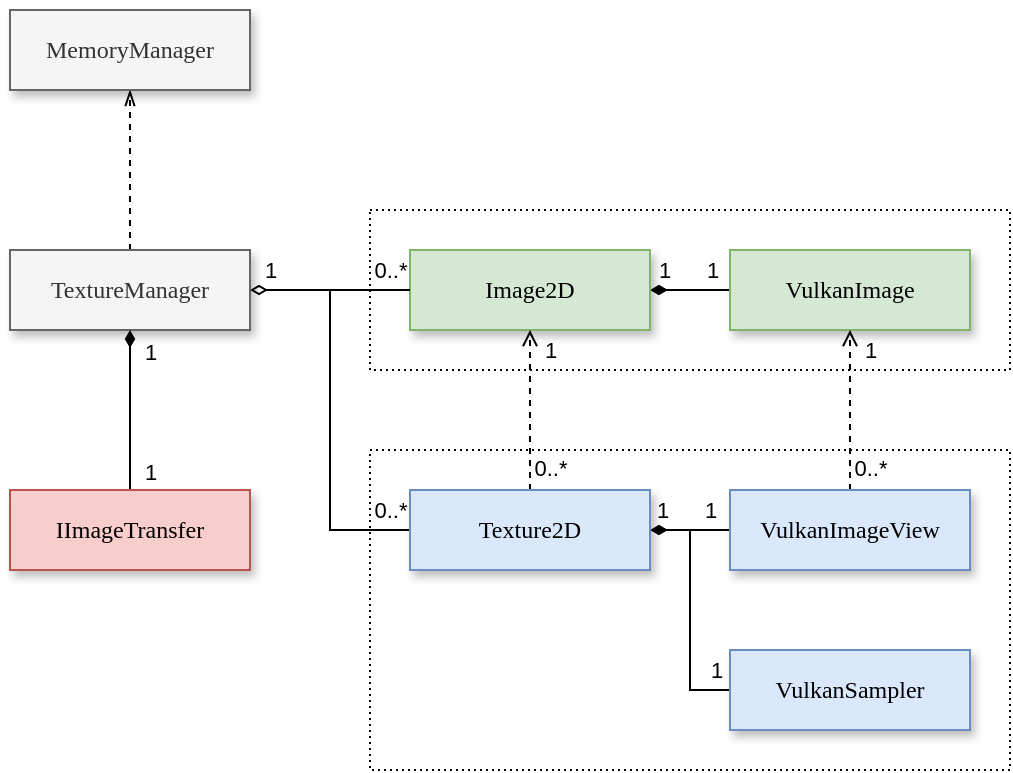 <mxfile>
    <diagram id="pIsPSVw4wNhW4OB5O9Dt" name="Page-1">
        <mxGraphModel dx="1107" dy="685" grid="1" gridSize="10" guides="1" tooltips="1" connect="1" arrows="1" fold="1" page="1" pageScale="1" pageWidth="850" pageHeight="1100" math="0" shadow="0">
            <root>
                <mxCell id="0"/>
                <mxCell id="1" parent="0"/>
                <mxCell id="179" value="" style="rounded=0;whiteSpace=wrap;html=1;dashed=1;dashPattern=1 2;shadow=0;sketch=0;glass=0;fillColor=none;" parent="1" vertex="1">
                    <mxGeometry x="180" y="220" width="320" height="160" as="geometry"/>
                </mxCell>
                <mxCell id="185" value="" style="edgeStyle=orthogonalEdgeStyle;rounded=0;orthogonalLoop=1;jettySize=auto;html=1;endArrow=none;endFill=0;startArrow=diamondThin;startFill=1;" parent="1" source="167" target="171" edge="1">
                    <mxGeometry relative="1" as="geometry"/>
                </mxCell>
                <mxCell id="186" value="1" style="edgeLabel;html=1;align=center;verticalAlign=middle;resizable=0;points=[];labelBackgroundColor=none;" parent="185" vertex="1" connectable="0">
                    <mxGeometry x="-0.717" relative="1" as="geometry">
                        <mxPoint y="-10" as="offset"/>
                    </mxGeometry>
                </mxCell>
                <mxCell id="187" value="1" style="edgeLabel;html=1;align=center;verticalAlign=middle;resizable=0;points=[];labelBackgroundColor=none;" parent="185" vertex="1" connectable="0">
                    <mxGeometry x="-0.667" y="1" relative="1" as="geometry">
                        <mxPoint x="23" y="-9" as="offset"/>
                    </mxGeometry>
                </mxCell>
                <mxCell id="147" value="" style="rounded=0;whiteSpace=wrap;html=1;dashed=1;dashPattern=1 2;shadow=0;sketch=0;glass=0;fillColor=none;" parent="1" vertex="1">
                    <mxGeometry x="180" y="100" width="320" height="80" as="geometry"/>
                </mxCell>
                <mxCell id="178" style="edgeStyle=orthogonalEdgeStyle;rounded=0;orthogonalLoop=1;jettySize=auto;html=1;entryX=0;entryY=0.5;entryDx=0;entryDy=0;endArrow=none;endFill=0;" parent="1" target="167" edge="1">
                    <mxGeometry relative="1" as="geometry">
                        <mxPoint x="160" y="140" as="sourcePoint"/>
                        <Array as="points">
                            <mxPoint x="160" y="160"/>
                            <mxPoint x="160" y="260"/>
                        </Array>
                    </mxGeometry>
                </mxCell>
                <mxCell id="191" value="0..*" style="edgeLabel;html=1;align=center;verticalAlign=middle;resizable=0;points=[];labelBackgroundColor=none;" parent="178" vertex="1" connectable="0">
                    <mxGeometry x="0.613" relative="1" as="geometry">
                        <mxPoint x="21" y="-10" as="offset"/>
                    </mxGeometry>
                </mxCell>
                <mxCell id="195" style="edgeStyle=none;html=1;exitX=0.5;exitY=0;exitDx=0;exitDy=0;entryX=0.5;entryY=1;entryDx=0;entryDy=0;dashed=1;endArrow=openThin;endFill=0;" edge="1" parent="1" source="165" target="194">
                    <mxGeometry relative="1" as="geometry"/>
                </mxCell>
                <mxCell id="165" value="TextureManager" style="rounded=0;whiteSpace=wrap;html=1;shadow=1;fontFamily=Lucida Console;fillColor=#f5f5f5;strokeColor=#666666;fontColor=#333333;" parent="1" vertex="1">
                    <mxGeometry y="120" width="120" height="40" as="geometry"/>
                </mxCell>
                <mxCell id="176" style="edgeStyle=orthogonalEdgeStyle;rounded=0;orthogonalLoop=1;jettySize=auto;html=1;exitX=1;exitY=0.5;exitDx=0;exitDy=0;entryX=0;entryY=0.5;entryDx=0;entryDy=0;endArrow=none;endFill=0;startArrow=diamondThin;startFill=1;" parent="1" source="166" target="168" edge="1">
                    <mxGeometry relative="1" as="geometry"/>
                </mxCell>
                <mxCell id="183" value="1" style="edgeLabel;html=1;align=center;verticalAlign=middle;resizable=0;points=[];labelBackgroundColor=none;" parent="176" vertex="1" connectable="0">
                    <mxGeometry x="-0.667" relative="1" as="geometry">
                        <mxPoint y="-10" as="offset"/>
                    </mxGeometry>
                </mxCell>
                <mxCell id="184" value="1" style="edgeLabel;html=1;align=center;verticalAlign=middle;resizable=0;points=[];labelBackgroundColor=none;" parent="176" vertex="1" connectable="0">
                    <mxGeometry x="-0.333" y="1" relative="1" as="geometry">
                        <mxPoint x="17" y="-9" as="offset"/>
                    </mxGeometry>
                </mxCell>
                <mxCell id="166" value="Image2D" style="rounded=0;whiteSpace=wrap;html=1;shadow=1;fontFamily=Lucida Console;fillColor=#d5e8d4;strokeColor=#82b366;" parent="1" vertex="1">
                    <mxGeometry x="200" y="120" width="120" height="40" as="geometry"/>
                </mxCell>
                <mxCell id="170" style="edgeStyle=orthogonalEdgeStyle;rounded=0;orthogonalLoop=1;jettySize=auto;html=1;exitX=0.5;exitY=0;exitDx=0;exitDy=0;entryX=0.5;entryY=1;entryDx=0;entryDy=0;dashed=1;endArrow=open;endFill=0;" parent="1" source="167" target="166" edge="1">
                    <mxGeometry relative="1" as="geometry"/>
                </mxCell>
                <mxCell id="189" value="1" style="edgeLabel;html=1;align=center;verticalAlign=middle;resizable=0;points=[];labelBackgroundColor=none;" parent="170" vertex="1" connectable="0">
                    <mxGeometry x="0.2" y="-1" relative="1" as="geometry">
                        <mxPoint x="9" y="-22" as="offset"/>
                    </mxGeometry>
                </mxCell>
                <mxCell id="190" value="0..*" style="edgeLabel;html=1;align=center;verticalAlign=middle;resizable=0;points=[];labelBackgroundColor=none;" parent="170" vertex="1" connectable="0">
                    <mxGeometry x="-0.73" y="1" relative="1" as="geometry">
                        <mxPoint x="11" as="offset"/>
                    </mxGeometry>
                </mxCell>
                <mxCell id="175" style="edgeStyle=orthogonalEdgeStyle;rounded=0;orthogonalLoop=1;jettySize=auto;html=1;entryX=0;entryY=0.5;entryDx=0;entryDy=0;endArrow=none;endFill=0;" parent="1" target="172" edge="1">
                    <mxGeometry relative="1" as="geometry">
                        <mxPoint x="340" y="260" as="sourcePoint"/>
                        <Array as="points">
                            <mxPoint x="340" y="340"/>
                        </Array>
                    </mxGeometry>
                </mxCell>
                <mxCell id="188" value="1" style="edgeLabel;html=1;align=center;verticalAlign=middle;resizable=0;points=[];labelBackgroundColor=none;" parent="175" vertex="1" connectable="0">
                    <mxGeometry x="0.683" y="-1" relative="1" as="geometry">
                        <mxPoint x="9" y="-11" as="offset"/>
                    </mxGeometry>
                </mxCell>
                <mxCell id="167" value="Texture2D" style="rounded=0;whiteSpace=wrap;html=1;shadow=1;fontFamily=Lucida Console;fillColor=#dae8fc;strokeColor=#6c8ebf;" parent="1" vertex="1">
                    <mxGeometry x="200" y="240" width="120" height="40" as="geometry"/>
                </mxCell>
                <mxCell id="168" value="VulkanImage" style="rounded=0;whiteSpace=wrap;html=1;shadow=1;fontFamily=Lucida Console;fillColor=#d5e8d4;strokeColor=#82b366;" parent="1" vertex="1">
                    <mxGeometry x="360" y="120" width="120" height="40" as="geometry"/>
                </mxCell>
                <mxCell id="173" style="edgeStyle=orthogonalEdgeStyle;rounded=0;orthogonalLoop=1;jettySize=auto;html=1;exitX=0.5;exitY=0;exitDx=0;exitDy=0;entryX=0.5;entryY=1;entryDx=0;entryDy=0;dashed=1;endArrow=open;endFill=0;" parent="1" source="171" target="168" edge="1">
                    <mxGeometry relative="1" as="geometry"/>
                </mxCell>
                <mxCell id="192" value="0..*" style="edgeLabel;html=1;align=center;verticalAlign=middle;resizable=0;points=[];labelBackgroundColor=none;" parent="173" vertex="1" connectable="0">
                    <mxGeometry x="-0.711" relative="1" as="geometry">
                        <mxPoint x="10" as="offset"/>
                    </mxGeometry>
                </mxCell>
                <mxCell id="193" value="1" style="edgeLabel;html=1;align=center;verticalAlign=middle;resizable=0;points=[];labelBackgroundColor=none;" parent="173" vertex="1" connectable="0">
                    <mxGeometry x="0.361" y="1" relative="1" as="geometry">
                        <mxPoint x="11" y="-16" as="offset"/>
                    </mxGeometry>
                </mxCell>
                <mxCell id="171" value="VulkanImageView" style="rounded=0;whiteSpace=wrap;html=1;shadow=1;fontFamily=Lucida Console;fillColor=#dae8fc;strokeColor=#6c8ebf;" parent="1" vertex="1">
                    <mxGeometry x="360" y="240" width="120" height="40" as="geometry"/>
                </mxCell>
                <mxCell id="172" value="VulkanSampler" style="rounded=0;whiteSpace=wrap;html=1;shadow=1;fontFamily=Lucida Console;fillColor=#dae8fc;strokeColor=#6c8ebf;" parent="1" vertex="1">
                    <mxGeometry x="360" y="320" width="120" height="40" as="geometry"/>
                </mxCell>
                <mxCell id="177" style="edgeStyle=orthogonalEdgeStyle;rounded=0;orthogonalLoop=1;jettySize=auto;html=1;exitX=1;exitY=0.5;exitDx=0;exitDy=0;entryX=0;entryY=0.5;entryDx=0;entryDy=0;endArrow=none;endFill=0;startArrow=diamondThin;startFill=0;" parent="1" source="165" target="166" edge="1">
                    <mxGeometry relative="1" as="geometry"/>
                </mxCell>
                <mxCell id="180" value="0..*" style="edgeLabel;html=1;align=center;verticalAlign=middle;resizable=0;points=[];labelBackgroundColor=none;" parent="177" vertex="1" connectable="0">
                    <mxGeometry x="0.404" y="1" relative="1" as="geometry">
                        <mxPoint x="14" y="-9" as="offset"/>
                    </mxGeometry>
                </mxCell>
                <mxCell id="182" value="1" style="edgeLabel;html=1;align=center;verticalAlign=middle;resizable=0;points=[];labelBackgroundColor=none;" parent="177" vertex="1" connectable="0">
                    <mxGeometry x="-0.874" y="1" relative="1" as="geometry">
                        <mxPoint x="5" y="-9" as="offset"/>
                    </mxGeometry>
                </mxCell>
                <mxCell id="194" value="MemoryManager" style="rounded=0;whiteSpace=wrap;html=1;shadow=1;fontFamily=Lucida Console;fillColor=#f5f5f5;strokeColor=#666666;fontColor=#333333;" vertex="1" parent="1">
                    <mxGeometry width="120" height="40" as="geometry"/>
                </mxCell>
                <mxCell id="196" value="" style="edgeStyle=orthogonalEdgeStyle;rounded=0;orthogonalLoop=1;jettySize=auto;html=1;endArrow=none;endFill=0;startArrow=diamondThin;startFill=1;exitX=0.5;exitY=1;exitDx=0;exitDy=0;entryX=0.5;entryY=0;entryDx=0;entryDy=0;" edge="1" parent="1" source="165" target="199">
                    <mxGeometry relative="1" as="geometry">
                        <mxPoint x="60" y="430" as="sourcePoint"/>
                        <mxPoint x="350" y="430" as="targetPoint"/>
                    </mxGeometry>
                </mxCell>
                <mxCell id="197" value="1" style="edgeLabel;html=1;align=center;verticalAlign=middle;resizable=0;points=[];labelBackgroundColor=none;" vertex="1" connectable="0" parent="196">
                    <mxGeometry x="-0.717" relative="1" as="geometry">
                        <mxPoint x="10" y="-1" as="offset"/>
                    </mxGeometry>
                </mxCell>
                <mxCell id="198" value="1" style="edgeLabel;html=1;align=center;verticalAlign=middle;resizable=0;points=[];labelBackgroundColor=none;" vertex="1" connectable="0" parent="196">
                    <mxGeometry x="-0.667" y="1" relative="1" as="geometry">
                        <mxPoint x="9" y="57" as="offset"/>
                    </mxGeometry>
                </mxCell>
                <mxCell id="199" value="IImageTransfer" style="rounded=0;whiteSpace=wrap;html=1;shadow=1;fontFamily=Lucida Console;fillColor=#f8cecc;strokeColor=#b85450;" vertex="1" parent="1">
                    <mxGeometry y="240" width="120" height="40" as="geometry"/>
                </mxCell>
            </root>
        </mxGraphModel>
    </diagram>
</mxfile>